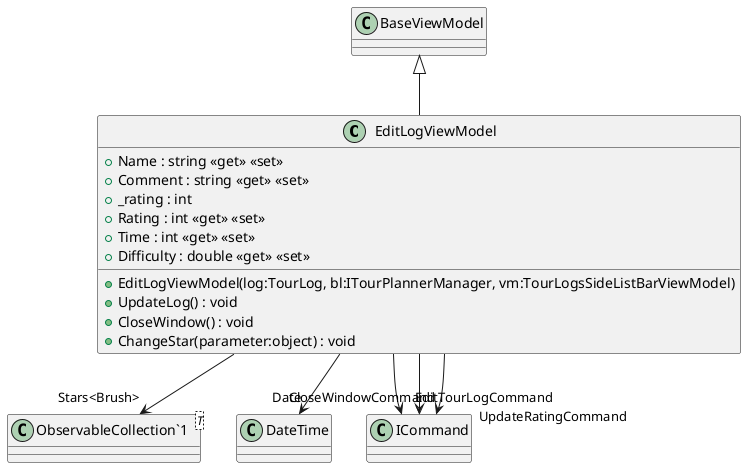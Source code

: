 @startuml
class EditLogViewModel {
    + Name : string <<get>> <<set>>
    + Comment : string <<get>> <<set>>
    + _rating : int
    + Rating : int <<get>> <<set>>
    + Time : int <<get>> <<set>>
    + Difficulty : double <<get>> <<set>>
    + EditLogViewModel(log:TourLog, bl:ITourPlannerManager, vm:TourLogsSideListBarViewModel)
    + UpdateLog() : void
    + CloseWindow() : void
    + ChangeStar(parameter:object) : void
}
class "ObservableCollection`1"<T> {
}
BaseViewModel <|-- EditLogViewModel
EditLogViewModel --> "Date" DateTime
EditLogViewModel --> "Stars<Brush>" "ObservableCollection`1"
EditLogViewModel --> "EditTourLogCommand" ICommand
EditLogViewModel --> "CloseWindowCommand" ICommand
EditLogViewModel --> "UpdateRatingCommand" ICommand
@enduml
